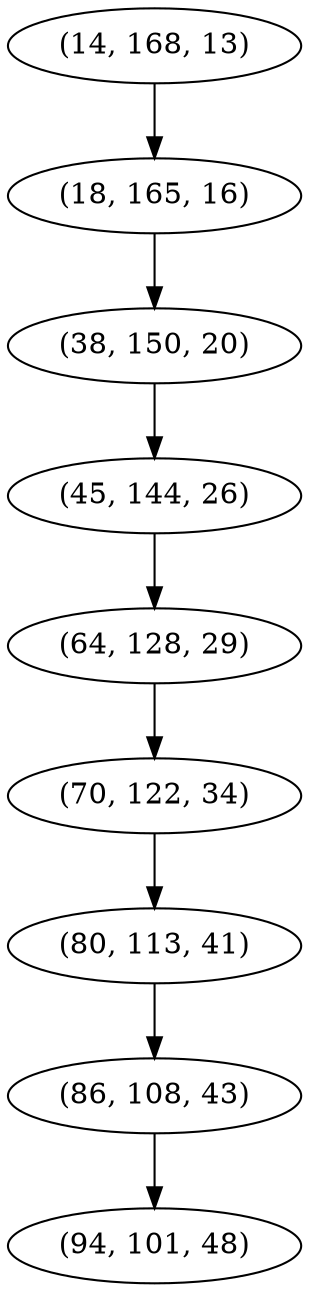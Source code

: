 digraph tree {
    "(14, 168, 13)";
    "(18, 165, 16)";
    "(38, 150, 20)";
    "(45, 144, 26)";
    "(64, 128, 29)";
    "(70, 122, 34)";
    "(80, 113, 41)";
    "(86, 108, 43)";
    "(94, 101, 48)";
    "(14, 168, 13)" -> "(18, 165, 16)";
    "(18, 165, 16)" -> "(38, 150, 20)";
    "(38, 150, 20)" -> "(45, 144, 26)";
    "(45, 144, 26)" -> "(64, 128, 29)";
    "(64, 128, 29)" -> "(70, 122, 34)";
    "(70, 122, 34)" -> "(80, 113, 41)";
    "(80, 113, 41)" -> "(86, 108, 43)";
    "(86, 108, 43)" -> "(94, 101, 48)";
}
